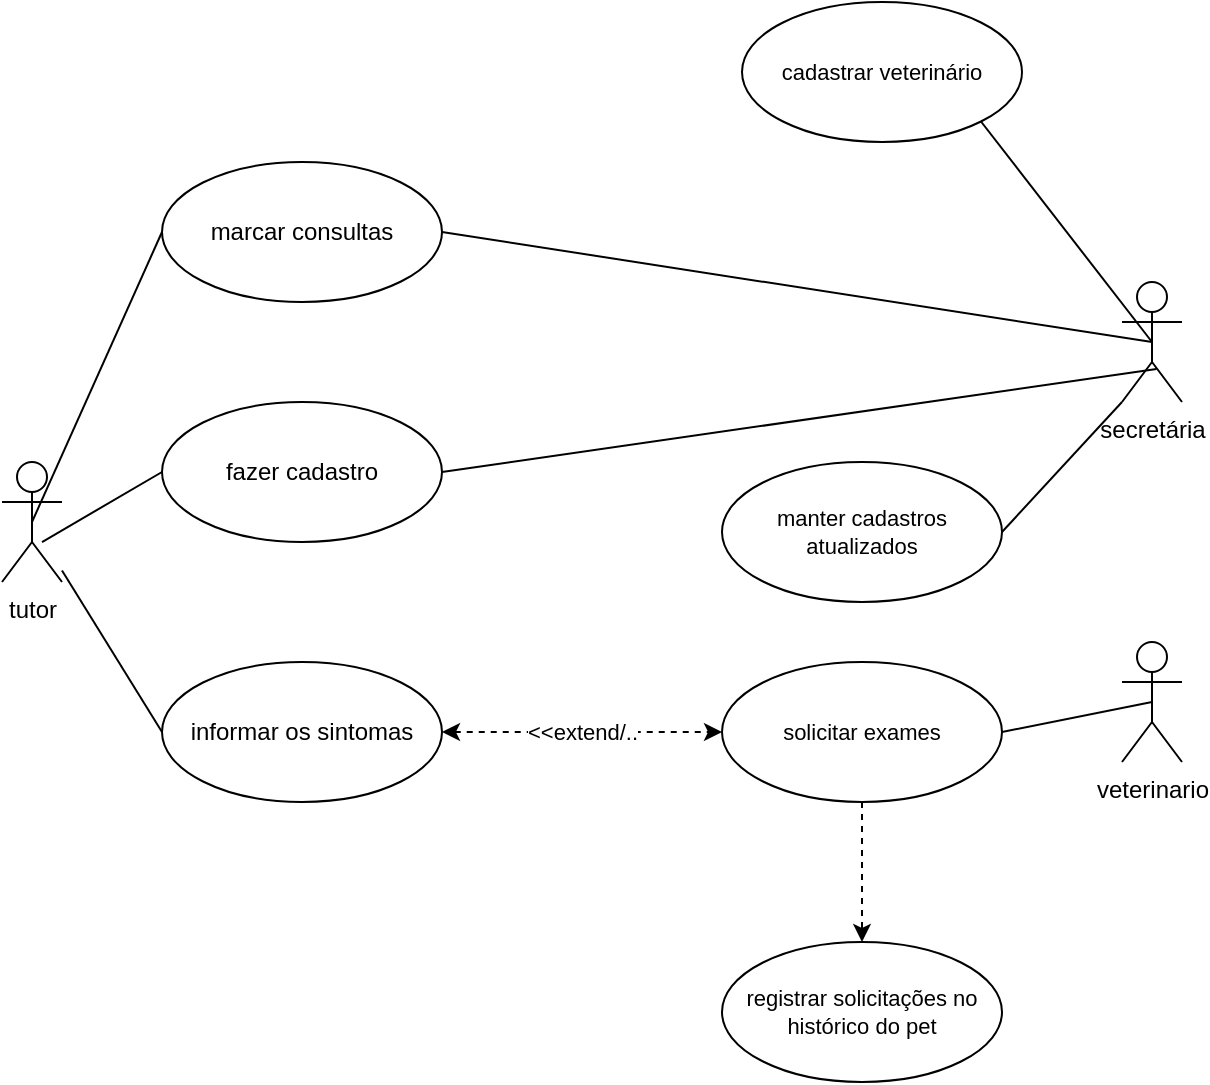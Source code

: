 <mxfile version="21.2.7" type="github">
  <diagram name="Página-1" id="TaZa7Q_wa3iiosgNZ8ED">
    <mxGraphModel dx="1914" dy="1028" grid="1" gridSize="10" guides="1" tooltips="1" connect="1" arrows="1" fold="1" page="1" pageScale="1" pageWidth="827" pageHeight="1169" math="0" shadow="0">
      <root>
        <mxCell id="0" />
        <mxCell id="1" parent="0" />
        <mxCell id="Gk251kZ6DoPC07vHgWWV-1" value="tutor" style="shape=umlActor;verticalLabelPosition=bottom;verticalAlign=top;html=1;" vertex="1" parent="1">
          <mxGeometry x="90" y="320" width="30" height="60" as="geometry" />
        </mxCell>
        <mxCell id="Gk251kZ6DoPC07vHgWWV-26" style="edgeStyle=none;shape=connector;rounded=0;orthogonalLoop=1;jettySize=auto;html=1;exitX=0.5;exitY=0.5;exitDx=0;exitDy=0;exitPerimeter=0;entryX=1;entryY=1;entryDx=0;entryDy=0;labelBackgroundColor=default;strokeColor=default;fontFamily=Helvetica;fontSize=11;fontColor=default;endArrow=none;endFill=0;" edge="1" parent="1" source="Gk251kZ6DoPC07vHgWWV-2" target="Gk251kZ6DoPC07vHgWWV-18">
          <mxGeometry relative="1" as="geometry" />
        </mxCell>
        <mxCell id="Gk251kZ6DoPC07vHgWWV-2" value="secretária" style="shape=umlActor;verticalLabelPosition=bottom;verticalAlign=top;html=1;" vertex="1" parent="1">
          <mxGeometry x="650" y="230" width="30" height="60" as="geometry" />
        </mxCell>
        <mxCell id="Gk251kZ6DoPC07vHgWWV-3" value="veterinario" style="shape=umlActor;verticalLabelPosition=bottom;verticalAlign=top;html=1;" vertex="1" parent="1">
          <mxGeometry x="650" y="410" width="30" height="60" as="geometry" />
        </mxCell>
        <mxCell id="Gk251kZ6DoPC07vHgWWV-9" style="edgeStyle=none;shape=connector;rounded=0;orthogonalLoop=1;jettySize=auto;html=1;exitX=0;exitY=0.5;exitDx=0;exitDy=0;entryX=0.5;entryY=0.5;entryDx=0;entryDy=0;entryPerimeter=0;labelBackgroundColor=default;strokeColor=default;fontFamily=Helvetica;fontSize=11;fontColor=default;endArrow=none;endFill=0;" edge="1" parent="1" source="Gk251kZ6DoPC07vHgWWV-4" target="Gk251kZ6DoPC07vHgWWV-1">
          <mxGeometry relative="1" as="geometry" />
        </mxCell>
        <mxCell id="Gk251kZ6DoPC07vHgWWV-10" style="edgeStyle=none;shape=connector;rounded=0;orthogonalLoop=1;jettySize=auto;html=1;exitX=1;exitY=0.5;exitDx=0;exitDy=0;entryX=0.5;entryY=0.5;entryDx=0;entryDy=0;entryPerimeter=0;labelBackgroundColor=default;strokeColor=default;fontFamily=Helvetica;fontSize=11;fontColor=default;endArrow=none;endFill=0;" edge="1" parent="1" source="Gk251kZ6DoPC07vHgWWV-4" target="Gk251kZ6DoPC07vHgWWV-2">
          <mxGeometry relative="1" as="geometry" />
        </mxCell>
        <mxCell id="Gk251kZ6DoPC07vHgWWV-4" value="marcar consultas" style="ellipse;whiteSpace=wrap;html=1;" vertex="1" parent="1">
          <mxGeometry x="170" y="170" width="140" height="70" as="geometry" />
        </mxCell>
        <mxCell id="Gk251kZ6DoPC07vHgWWV-8" style="edgeStyle=none;shape=connector;rounded=0;orthogonalLoop=1;jettySize=auto;html=1;exitX=0;exitY=0.5;exitDx=0;exitDy=0;entryX=0.667;entryY=0.667;entryDx=0;entryDy=0;entryPerimeter=0;labelBackgroundColor=default;strokeColor=default;fontFamily=Helvetica;fontSize=11;fontColor=default;endArrow=none;endFill=0;" edge="1" parent="1" source="Gk251kZ6DoPC07vHgWWV-5" target="Gk251kZ6DoPC07vHgWWV-1">
          <mxGeometry relative="1" as="geometry" />
        </mxCell>
        <mxCell id="Gk251kZ6DoPC07vHgWWV-17" style="edgeStyle=none;shape=connector;rounded=0;orthogonalLoop=1;jettySize=auto;html=1;exitX=1;exitY=0.5;exitDx=0;exitDy=0;entryX=0.575;entryY=0.725;entryDx=0;entryDy=0;entryPerimeter=0;labelBackgroundColor=default;strokeColor=default;fontFamily=Helvetica;fontSize=11;fontColor=default;endArrow=none;endFill=0;" edge="1" parent="1" source="Gk251kZ6DoPC07vHgWWV-5" target="Gk251kZ6DoPC07vHgWWV-2">
          <mxGeometry relative="1" as="geometry" />
        </mxCell>
        <mxCell id="Gk251kZ6DoPC07vHgWWV-5" value="fazer cadastro" style="ellipse;whiteSpace=wrap;html=1;" vertex="1" parent="1">
          <mxGeometry x="170" y="290" width="140" height="70" as="geometry" />
        </mxCell>
        <mxCell id="Gk251kZ6DoPC07vHgWWV-11" style="edgeStyle=none;shape=connector;rounded=0;orthogonalLoop=1;jettySize=auto;html=1;exitX=0;exitY=0.5;exitDx=0;exitDy=0;labelBackgroundColor=default;strokeColor=default;fontFamily=Helvetica;fontSize=11;fontColor=default;endArrow=none;endFill=0;" edge="1" parent="1" source="Gk251kZ6DoPC07vHgWWV-6" target="Gk251kZ6DoPC07vHgWWV-1">
          <mxGeometry relative="1" as="geometry" />
        </mxCell>
        <mxCell id="Gk251kZ6DoPC07vHgWWV-23" value="&amp;lt;&amp;lt;extend/.." style="edgeStyle=none;shape=connector;rounded=0;orthogonalLoop=1;jettySize=auto;html=1;labelBackgroundColor=default;strokeColor=default;fontFamily=Helvetica;fontSize=11;fontColor=default;endArrow=classic;endFill=1;dashed=1;startArrow=classic;startFill=1;" edge="1" parent="1" source="Gk251kZ6DoPC07vHgWWV-6" target="Gk251kZ6DoPC07vHgWWV-20">
          <mxGeometry relative="1" as="geometry" />
        </mxCell>
        <mxCell id="Gk251kZ6DoPC07vHgWWV-6" value="informar os sintomas" style="ellipse;whiteSpace=wrap;html=1;" vertex="1" parent="1">
          <mxGeometry x="170" y="420" width="140" height="70" as="geometry" />
        </mxCell>
        <mxCell id="Gk251kZ6DoPC07vHgWWV-18" value="cadastrar veterinário" style="ellipse;whiteSpace=wrap;html=1;fontFamily=Helvetica;fontSize=11;fontColor=default;" vertex="1" parent="1">
          <mxGeometry x="460" y="90" width="140" height="70" as="geometry" />
        </mxCell>
        <mxCell id="Gk251kZ6DoPC07vHgWWV-27" style="edgeStyle=none;shape=connector;rounded=0;orthogonalLoop=1;jettySize=auto;html=1;exitX=1;exitY=0.5;exitDx=0;exitDy=0;entryX=0;entryY=1;entryDx=0;entryDy=0;entryPerimeter=0;labelBackgroundColor=default;strokeColor=default;fontFamily=Helvetica;fontSize=11;fontColor=default;endArrow=none;endFill=0;" edge="1" parent="1" source="Gk251kZ6DoPC07vHgWWV-19" target="Gk251kZ6DoPC07vHgWWV-2">
          <mxGeometry relative="1" as="geometry" />
        </mxCell>
        <mxCell id="Gk251kZ6DoPC07vHgWWV-19" value="manter cadastros atualizados" style="ellipse;whiteSpace=wrap;html=1;fontFamily=Helvetica;fontSize=11;fontColor=default;" vertex="1" parent="1">
          <mxGeometry x="450" y="320" width="140" height="70" as="geometry" />
        </mxCell>
        <mxCell id="Gk251kZ6DoPC07vHgWWV-22" value="" style="edgeStyle=none;shape=connector;rounded=0;orthogonalLoop=1;jettySize=auto;html=1;labelBackgroundColor=default;strokeColor=default;fontFamily=Helvetica;fontSize=11;fontColor=default;endArrow=classic;endFill=1;dashed=1;" edge="1" parent="1" source="Gk251kZ6DoPC07vHgWWV-20" target="Gk251kZ6DoPC07vHgWWV-21">
          <mxGeometry relative="1" as="geometry" />
        </mxCell>
        <mxCell id="Gk251kZ6DoPC07vHgWWV-25" style="edgeStyle=none;shape=connector;rounded=0;orthogonalLoop=1;jettySize=auto;html=1;exitX=1;exitY=0.5;exitDx=0;exitDy=0;entryX=0.5;entryY=0.5;entryDx=0;entryDy=0;entryPerimeter=0;labelBackgroundColor=default;strokeColor=default;fontFamily=Helvetica;fontSize=11;fontColor=default;endArrow=none;endFill=0;" edge="1" parent="1" source="Gk251kZ6DoPC07vHgWWV-20" target="Gk251kZ6DoPC07vHgWWV-3">
          <mxGeometry relative="1" as="geometry" />
        </mxCell>
        <mxCell id="Gk251kZ6DoPC07vHgWWV-20" value="solicitar exames" style="ellipse;whiteSpace=wrap;html=1;fontFamily=Helvetica;fontSize=11;fontColor=default;" vertex="1" parent="1">
          <mxGeometry x="450" y="420" width="140" height="70" as="geometry" />
        </mxCell>
        <mxCell id="Gk251kZ6DoPC07vHgWWV-21" value="registrar solicitações no histórico do pet" style="ellipse;whiteSpace=wrap;html=1;fontFamily=Helvetica;fontSize=11;fontColor=default;" vertex="1" parent="1">
          <mxGeometry x="450" y="560" width="140" height="70" as="geometry" />
        </mxCell>
      </root>
    </mxGraphModel>
  </diagram>
</mxfile>
